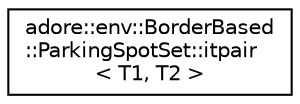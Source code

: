 digraph "Graphical Class Hierarchy"
{
 // LATEX_PDF_SIZE
  edge [fontname="Helvetica",fontsize="10",labelfontname="Helvetica",labelfontsize="10"];
  node [fontname="Helvetica",fontsize="10",shape=record];
  rankdir="LR";
  Node0 [label="adore::env::BorderBased\l::ParkingSpotSet::itpair\l\< T1, T2 \>",height=0.2,width=0.4,color="black", fillcolor="white", style="filled",URL="$structadore_1_1env_1_1BorderBased_1_1ParkingSpotSet_1_1itpair.html",tooltip=" "];
}
